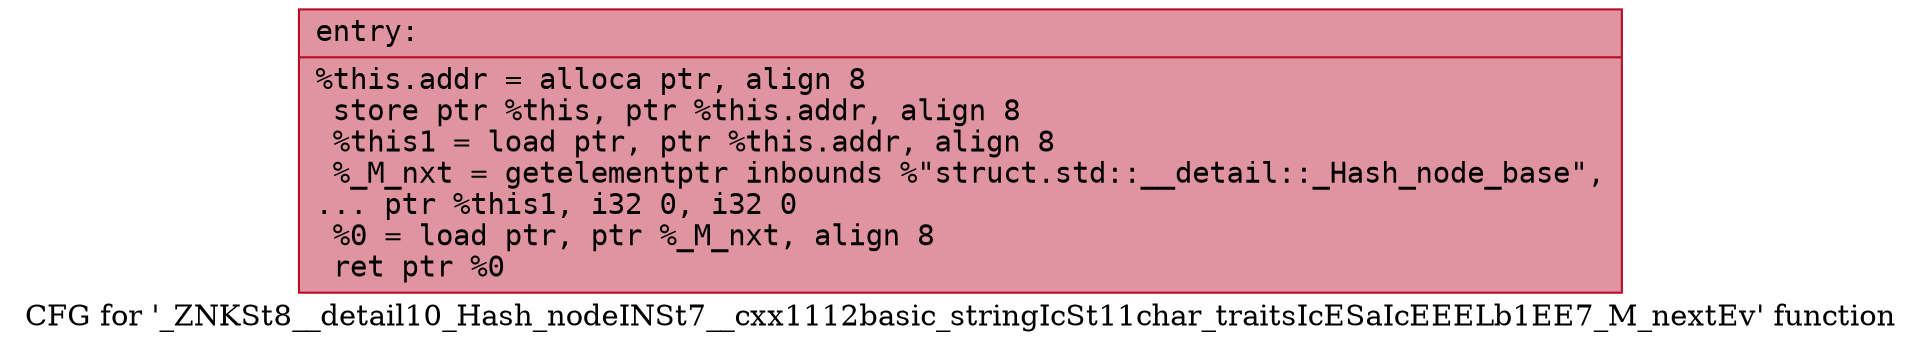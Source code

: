 digraph "CFG for '_ZNKSt8__detail10_Hash_nodeINSt7__cxx1112basic_stringIcSt11char_traitsIcESaIcEEELb1EE7_M_nextEv' function" {
	label="CFG for '_ZNKSt8__detail10_Hash_nodeINSt7__cxx1112basic_stringIcSt11char_traitsIcESaIcEEELb1EE7_M_nextEv' function";

	Node0x55c7e09787b0 [shape=record,color="#b70d28ff", style=filled, fillcolor="#b70d2870" fontname="Courier",label="{entry:\l|  %this.addr = alloca ptr, align 8\l  store ptr %this, ptr %this.addr, align 8\l  %this1 = load ptr, ptr %this.addr, align 8\l  %_M_nxt = getelementptr inbounds %\"struct.std::__detail::_Hash_node_base\",\l... ptr %this1, i32 0, i32 0\l  %0 = load ptr, ptr %_M_nxt, align 8\l  ret ptr %0\l}"];
}
